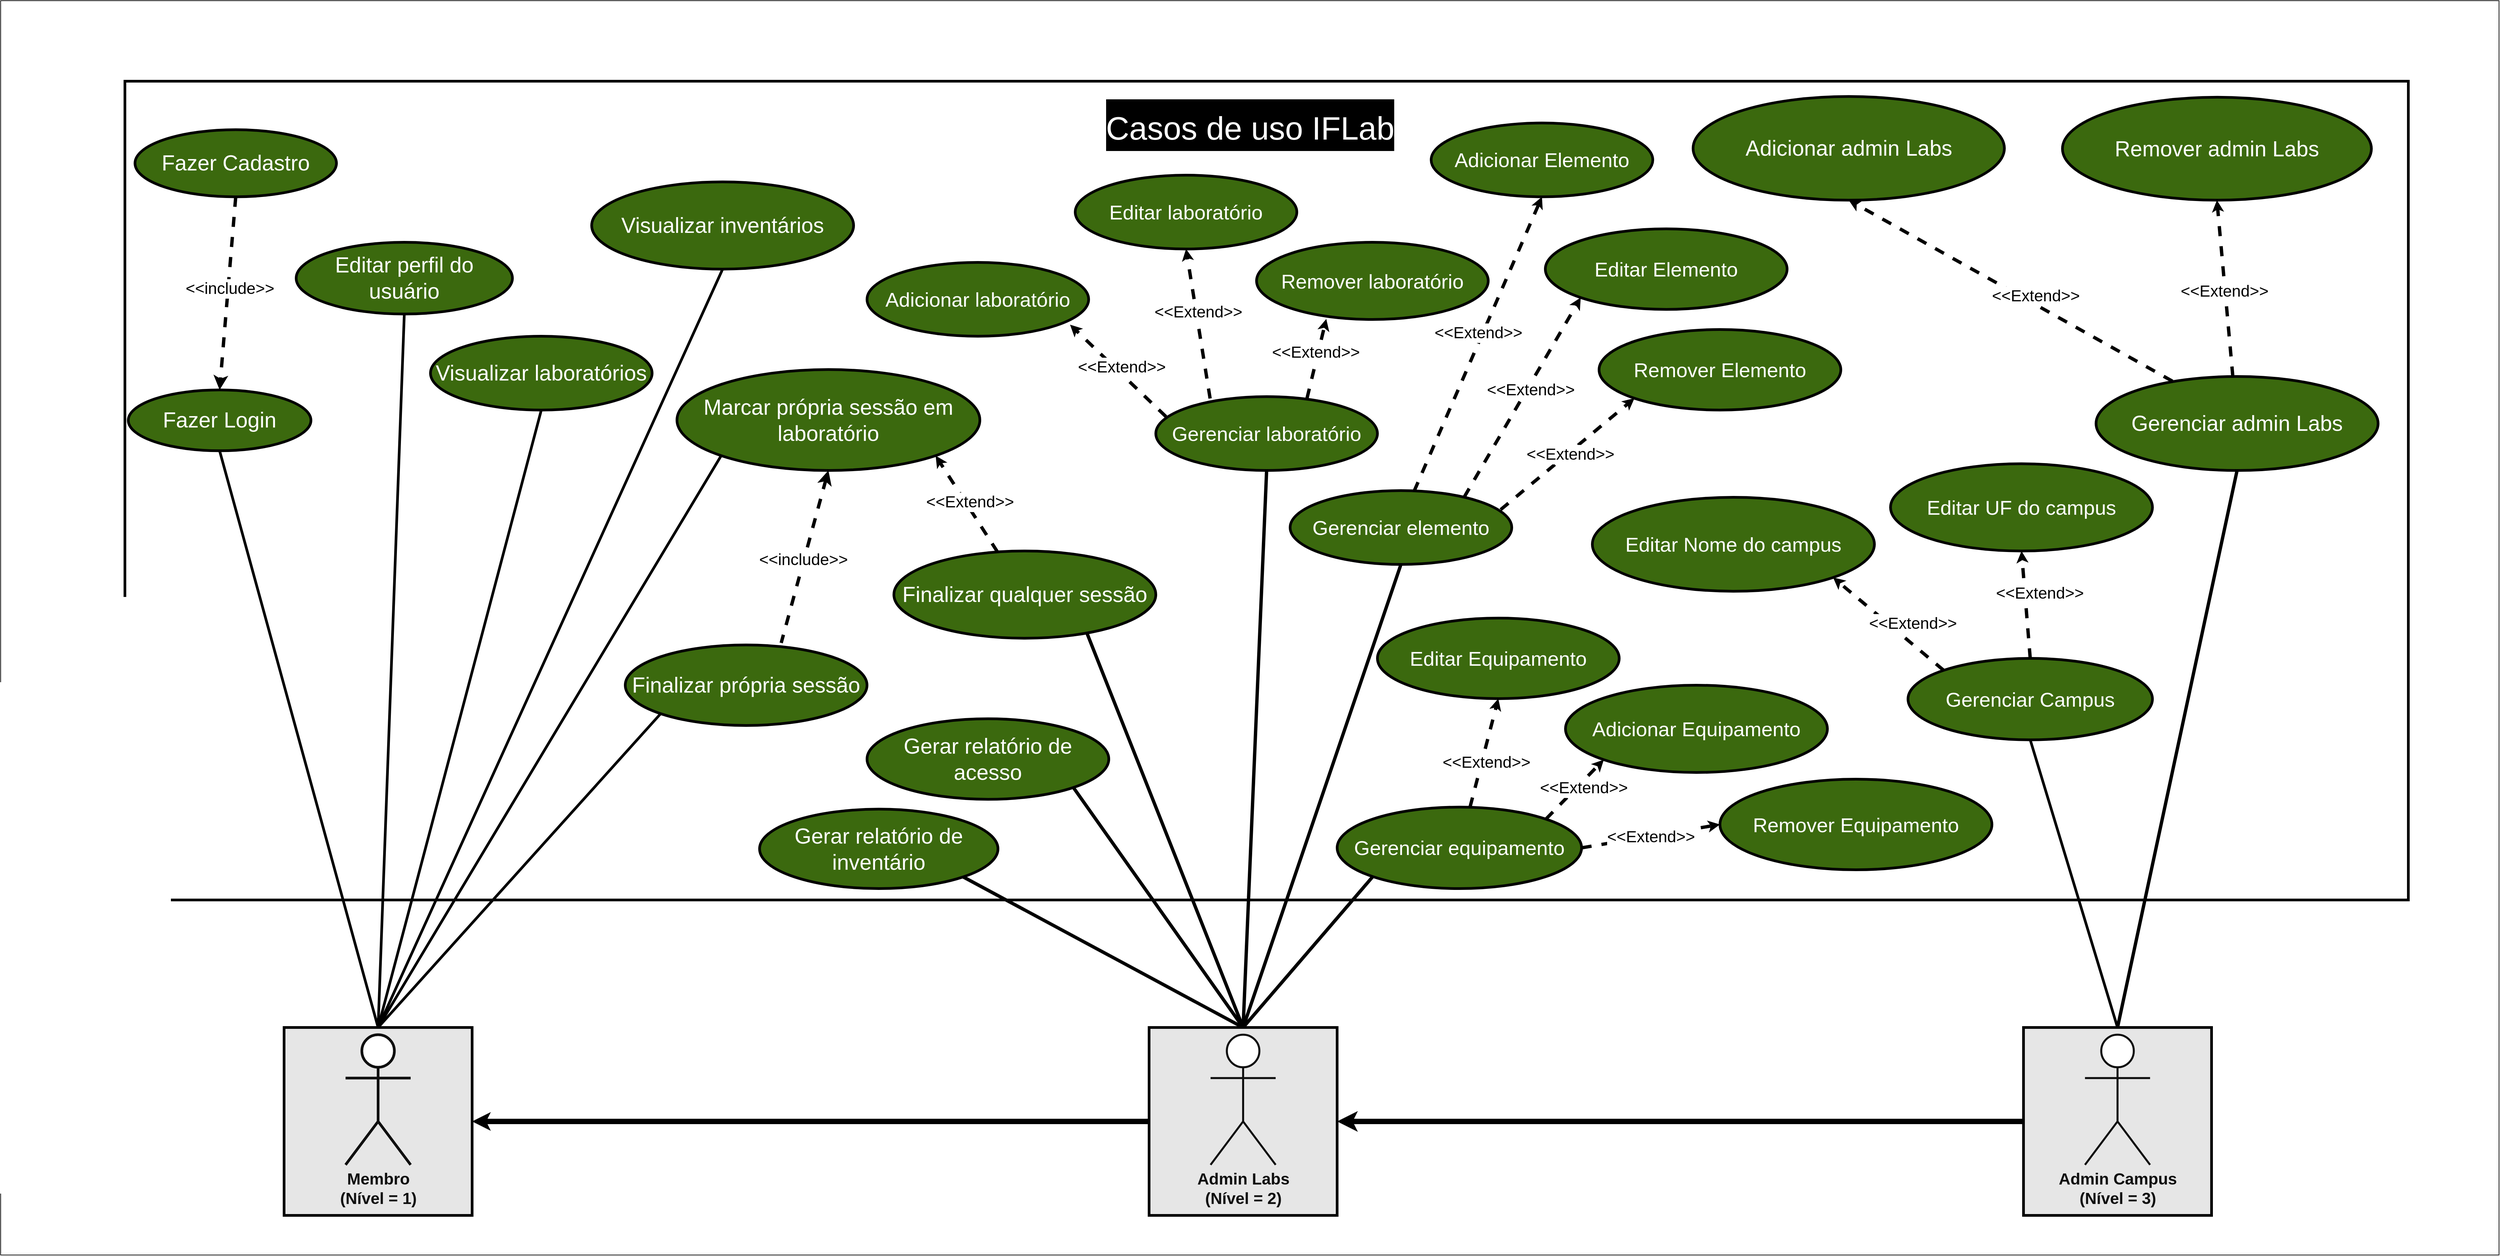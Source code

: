<mxfile>
    <diagram name="Página-1" id="k0K56xFF2GUSqC4ekMbd">
        <mxGraphModel dx="4496" dy="683" grid="1" gridSize="10" guides="1" tooltips="1" connect="1" arrows="1" fold="1" page="1" pageScale="1" pageWidth="827" pageHeight="1169" math="0" shadow="0">
            <root>
                <mxCell id="0"/>
                <mxCell id="1" parent="0"/>
                <mxCell id="160" value="" style="rounded=0;whiteSpace=wrap;html=1;fontSize=24;container=0;" parent="1" vertex="1">
                    <mxGeometry x="-3300" y="300" width="3720" height="1869" as="geometry"/>
                </mxCell>
                <mxCell id="iV3qStHiX3I9z14rUc0y-1" value="" style="whiteSpace=wrap;html=1;rounded=0;container=0;strokeWidth=4;fillColor=default;" parent="1" vertex="1">
                    <mxGeometry x="-3115" y="420" width="3400" height="1220" as="geometry"/>
                </mxCell>
                <mxCell id="3" value="&lt;font style=&quot;font-size: 48px;&quot;&gt;Casos de uso IFLab&lt;/font&gt;" style="text;html=1;align=center;verticalAlign=middle;resizable=0;points=[];autosize=1;strokeColor=none;fillColor=none;fontSize=64;container=0;fontColor=#FFFFFF;fontStyle=0;labelBackgroundColor=#000000;" parent="1" vertex="1">
                    <mxGeometry x="-1665" y="440" width="450" height="90" as="geometry"/>
                </mxCell>
                <mxCell id="43" value="&lt;div style=&quot;font-size: 32px;&quot;&gt;Fazer Login&lt;/div&gt;" style="ellipse;whiteSpace=wrap;html=1;aspect=fixed;fontSize=32;movable=1;resizable=1;rotatable=1;deletable=1;editable=1;connectable=1;container=0;fillColor=#3B690E;fontColor=#ffffff;strokeColor=#000000;strokeWidth=4;" parent="1" vertex="1">
                    <mxGeometry x="-3110" y="880" width="272" height="90.67" as="geometry"/>
                </mxCell>
                <mxCell id="44" value="Editar perfil do usuário" style="ellipse;whiteSpace=wrap;html=1;aspect=fixed;fontSize=32;movable=1;resizable=1;rotatable=1;deletable=1;editable=1;connectable=1;container=0;fillColor=#3B690E;fontColor=#ffffff;strokeColor=#000000;strokeWidth=4;" parent="1" vertex="1">
                    <mxGeometry x="-2860" y="660" width="322" height="106.93" as="geometry"/>
                </mxCell>
                <mxCell id="45" value="Visualizar laboratórios" style="ellipse;whiteSpace=wrap;html=1;aspect=fixed;fontSize=32;movable=1;resizable=1;rotatable=1;deletable=1;editable=1;connectable=1;container=0;fillColor=#3B690E;fontColor=#ffffff;strokeColor=#000000;strokeWidth=4;" parent="1" vertex="1">
                    <mxGeometry x="-2660" y="800" width="330" height="110" as="geometry"/>
                </mxCell>
                <mxCell id="46" value="Visualizar inventários" style="ellipse;whiteSpace=wrap;html=1;aspect=fixed;fontSize=32;movable=1;resizable=1;rotatable=1;deletable=1;editable=1;connectable=1;container=0;fillColor=#3B690E;fontColor=#ffffff;strokeColor=#000000;strokeWidth=4;" parent="1" vertex="1">
                    <mxGeometry x="-2420" y="570" width="390" height="130" as="geometry"/>
                </mxCell>
                <mxCell id="47" value="Marcar própria sessão em laboratório" style="ellipse;whiteSpace=wrap;html=1;aspect=fixed;fontSize=32;movable=1;resizable=1;rotatable=1;deletable=1;editable=1;connectable=1;container=0;fillColor=#3B690E;fontColor=#ffffff;strokeColor=#000000;strokeWidth=4;" parent="1" vertex="1">
                    <mxGeometry x="-2293" y="849.66" width="451.02" height="150.34" as="geometry"/>
                </mxCell>
                <mxCell id="52" style="html=1;entryX=0.5;entryY=1;entryDx=0;entryDy=0;strokeWidth=4;fontSize=24;endArrow=none;endFill=0;startSize=6;endSize=2;elbow=vertical;exitX=0.5;exitY=0;exitDx=0;exitDy=0;movable=1;resizable=1;rotatable=1;deletable=1;editable=1;connectable=1;" parent="1" source="18" target="43" edge="1">
                    <mxGeometry relative="1" as="geometry"/>
                </mxCell>
                <mxCell id="53" style="edgeStyle=none;html=1;entryX=0.5;entryY=1;entryDx=0;entryDy=0;strokeWidth=4;fontSize=24;endArrow=none;endFill=0;startSize=6;endSize=2;elbow=vertical;exitX=0.5;exitY=0;exitDx=0;exitDy=0;movable=1;resizable=1;rotatable=1;deletable=1;editable=1;connectable=1;" parent="1" source="18" target="44" edge="1">
                    <mxGeometry relative="1" as="geometry"/>
                </mxCell>
                <mxCell id="54" style="edgeStyle=none;html=1;entryX=0.5;entryY=1;entryDx=0;entryDy=0;strokeWidth=4;fontSize=24;endArrow=none;endFill=0;startSize=6;endSize=2;elbow=vertical;exitX=0.5;exitY=0;exitDx=0;exitDy=0;movable=1;resizable=1;rotatable=1;deletable=1;editable=1;connectable=1;" parent="1" source="18" target="45" edge="1">
                    <mxGeometry relative="1" as="geometry"/>
                </mxCell>
                <mxCell id="55" style="edgeStyle=none;html=1;strokeWidth=4;fontSize=24;endArrow=none;endFill=0;startSize=6;endSize=2;elbow=vertical;exitX=0.5;exitY=0;exitDx=0;exitDy=0;entryX=0.5;entryY=1;entryDx=0;entryDy=0;movable=1;resizable=1;rotatable=1;deletable=1;editable=1;connectable=1;" parent="1" source="18" target="46" edge="1">
                    <mxGeometry relative="1" as="geometry"/>
                </mxCell>
                <mxCell id="56" style="edgeStyle=none;html=1;entryX=0;entryY=1;entryDx=0;entryDy=0;strokeWidth=4;fontSize=24;endArrow=none;endFill=0;startSize=6;endSize=2;elbow=vertical;exitX=0.5;exitY=0;exitDx=0;exitDy=0;movable=1;resizable=1;rotatable=1;deletable=1;editable=1;connectable=1;" parent="1" source="18" target="47" edge="1">
                    <mxGeometry relative="1" as="geometry"/>
                </mxCell>
                <mxCell id="58" value="&amp;lt;&amp;lt;include&amp;gt;&amp;gt;" style="html=1;verticalAlign=bottom;labelBackgroundColor=default;endArrow=classic;endFill=1;dashed=1;rounded=0;exitX=0.5;exitY=1;exitDx=0;exitDy=0;entryX=0.5;entryY=0;entryDx=0;entryDy=0;strokeWidth=5;fontSize=24;movable=1;resizable=1;rotatable=1;deletable=1;editable=1;connectable=1;startArrow=none;startFill=0;" parent="1" source="59" target="43" edge="1">
                    <mxGeometry x="0.064" y="4" width="160" relative="1" as="geometry">
                        <mxPoint x="-2584.38" y="776.994" as="sourcePoint"/>
                        <mxPoint x="-2658" y="835.0" as="targetPoint"/>
                        <mxPoint as="offset"/>
                    </mxGeometry>
                </mxCell>
                <mxCell id="59" value="&lt;div style=&quot;font-size: 32px;&quot;&gt;Fazer Cadastro&lt;/div&gt;" style="ellipse;whiteSpace=wrap;html=1;aspect=fixed;fontSize=32;movable=1;resizable=1;rotatable=1;deletable=1;editable=1;connectable=1;container=0;fillColor=#3B690E;fontColor=#ffffff;strokeColor=#000000;strokeWidth=4;" parent="1" vertex="1">
                    <mxGeometry x="-3100" y="492.26" width="300" height="100" as="geometry"/>
                </mxCell>
                <mxCell id="61" value="&amp;lt;&amp;lt;include&amp;gt;&amp;gt;" style="html=1;verticalAlign=bottom;labelBackgroundColor=default;endArrow=none;endFill=0;dashed=1;rounded=0;strokeWidth=5;fontSize=24;exitX=0.5;exitY=1;exitDx=0;exitDy=0;movable=1;resizable=1;rotatable=1;deletable=1;editable=1;connectable=1;startArrow=classic;startFill=1;entryX=0.645;entryY=-0.025;entryDx=0;entryDy=0;entryPerimeter=0;" parent="1" source="47" target="62" edge="1">
                    <mxGeometry x="0.162" y="3" width="160" relative="1" as="geometry">
                        <mxPoint x="-2368" y="1400" as="sourcePoint"/>
                        <mxPoint x="-2911" y="785" as="targetPoint"/>
                        <mxPoint as="offset"/>
                    </mxGeometry>
                </mxCell>
                <mxCell id="62" value="Finalizar própria sessão" style="ellipse;whiteSpace=wrap;html=1;aspect=fixed;fontSize=32;movable=1;resizable=1;rotatable=1;deletable=1;editable=1;connectable=1;container=0;fillColor=#3B690E;fontColor=#ffffff;strokeColor=#000000;strokeWidth=4;" parent="1" vertex="1">
                    <mxGeometry x="-2370" y="1260" width="360" height="120" as="geometry"/>
                </mxCell>
                <mxCell id="70" value="Finalizar qualquer sessão" style="ellipse;whiteSpace=wrap;html=1;aspect=fixed;fontSize=32;movable=1;resizable=1;rotatable=1;deletable=1;editable=1;connectable=1;container=0;fillColor=#3B690E;fontColor=#ffffff;strokeColor=#000000;strokeWidth=4;" parent="1" vertex="1">
                    <mxGeometry x="-1970" y="1120" width="390" height="130" as="geometry"/>
                </mxCell>
                <mxCell id="71" style="html=1;entryX=0.737;entryY=0.941;entryDx=0;entryDy=0;labelBackgroundColor=default;strokeWidth=5;fontSize=25;endArrow=none;endFill=0;startSize=6;endSize=2;elbow=vertical;exitX=0.5;exitY=0;exitDx=0;exitDy=0;movable=1;resizable=1;rotatable=1;deletable=1;editable=1;connectable=1;entryPerimeter=0;" parent="1" source="15" target="70" edge="1">
                    <mxGeometry relative="1" as="geometry"/>
                </mxCell>
                <mxCell id="73" value="&amp;lt;&amp;lt;Extend&amp;gt;&amp;gt;" style="html=1;verticalAlign=bottom;labelBackgroundColor=default;endArrow=classic;endFill=1;dashed=1;strokeWidth=5;fontSize=24;startSize=6;endSize=2;elbow=vertical;entryX=1;entryY=1;entryDx=0;entryDy=0;movable=1;resizable=1;rotatable=1;deletable=1;editable=1;connectable=1;startArrow=none;startFill=0;" parent="1" source="70" target="47" edge="1">
                    <mxGeometry x="-0.172" y="4" width="160" relative="1" as="geometry">
                        <mxPoint x="-2308" y="1450" as="sourcePoint"/>
                        <mxPoint x="-2038" y="1130" as="targetPoint"/>
                        <mxPoint as="offset"/>
                    </mxGeometry>
                </mxCell>
                <mxCell id="78" value="Gerar relatório de acesso" style="ellipse;whiteSpace=wrap;html=1;aspect=fixed;fontSize=32;movable=1;resizable=1;rotatable=1;deletable=1;editable=1;connectable=1;container=0;fillColor=#3B690E;fontColor=#ffffff;strokeColor=#000000;strokeWidth=4;" parent="1" vertex="1">
                    <mxGeometry x="-2010" y="1370" width="360" height="120" as="geometry"/>
                </mxCell>
                <mxCell id="79" value="Gerar relatório de inventário" style="ellipse;whiteSpace=wrap;html=1;aspect=fixed;fontSize=32;movable=1;resizable=1;rotatable=1;deletable=1;editable=1;connectable=1;container=0;fillColor=#3B690E;fontColor=#ffffff;strokeColor=#000000;strokeWidth=4;" parent="1" vertex="1">
                    <mxGeometry x="-2170" y="1504.67" width="355" height="118.33" as="geometry"/>
                </mxCell>
                <mxCell id="80" value="Adicionar laboratório" style="ellipse;whiteSpace=wrap;html=1;aspect=fixed;fontSize=30;movable=1;resizable=1;rotatable=1;deletable=1;editable=1;connectable=1;container=0;fillColor=#3B690E;fontColor=#ffffff;strokeColor=#000000;strokeWidth=4;" parent="1" vertex="1">
                    <mxGeometry x="-2010" y="690" width="330" height="110" as="geometry"/>
                </mxCell>
                <mxCell id="81" value="Remover laboratório" style="ellipse;whiteSpace=wrap;html=1;aspect=fixed;fontSize=30;movable=1;resizable=1;rotatable=1;deletable=1;editable=1;connectable=1;container=0;fillColor=#3B690E;fontColor=#ffffff;strokeColor=#000000;strokeWidth=4;" parent="1" vertex="1">
                    <mxGeometry x="-1430" y="660" width="345" height="115" as="geometry"/>
                </mxCell>
                <mxCell id="82" value="Editar laboratório" style="ellipse;whiteSpace=wrap;html=1;aspect=fixed;fontSize=30;movable=1;resizable=1;rotatable=1;deletable=1;editable=1;connectable=1;container=0;fillColor=#3B690E;fontColor=#ffffff;strokeColor=#000000;strokeWidth=4;" parent="1" vertex="1">
                    <mxGeometry x="-1700" y="560" width="330" height="110" as="geometry"/>
                </mxCell>
                <mxCell id="83" value="Adicionar Elemento" style="ellipse;whiteSpace=wrap;html=1;aspect=fixed;fontSize=30;movable=1;resizable=1;rotatable=1;deletable=1;editable=1;connectable=1;container=0;fillColor=#3B690E;fontColor=#ffffff;strokeColor=#000000;strokeWidth=4;" parent="1" vertex="1">
                    <mxGeometry x="-1170" y="482.26" width="330" height="110" as="geometry"/>
                </mxCell>
                <mxCell id="84" value="Remover Elemento" style="ellipse;whiteSpace=wrap;html=1;aspect=fixed;fontSize=30;movable=1;resizable=1;rotatable=1;deletable=1;editable=1;connectable=1;container=0;fillColor=#3B690E;fontColor=#ffffff;strokeColor=#000000;strokeWidth=4;" parent="1" vertex="1">
                    <mxGeometry x="-920" y="790" width="360" height="120" as="geometry"/>
                </mxCell>
                <mxCell id="85" value="Editar Elemento" style="ellipse;whiteSpace=wrap;html=1;aspect=fixed;fontSize=30;movable=1;resizable=1;rotatable=1;deletable=1;editable=1;connectable=1;container=0;fillColor=#3B690E;fontColor=#ffffff;strokeColor=#000000;strokeWidth=4;" parent="1" vertex="1">
                    <mxGeometry x="-1000" y="640" width="360" height="120" as="geometry"/>
                </mxCell>
                <mxCell id="86" value="Adicionar Equipamento" style="ellipse;whiteSpace=wrap;html=1;aspect=fixed;fontSize=30;movable=1;resizable=1;rotatable=1;deletable=1;editable=1;connectable=1;container=0;fillColor=#3B690E;fontColor=#ffffff;strokeColor=#000000;strokeWidth=4;" parent="1" vertex="1">
                    <mxGeometry x="-970" y="1320" width="390" height="130" as="geometry"/>
                </mxCell>
                <mxCell id="87" value="Remover Equipamento" style="ellipse;whiteSpace=wrap;html=1;aspect=fixed;fontSize=30;movable=1;resizable=1;rotatable=1;deletable=1;editable=1;connectable=1;container=0;fillColor=#3B690E;fontColor=#ffffff;strokeColor=#000000;strokeWidth=4;" parent="1" vertex="1">
                    <mxGeometry x="-740" y="1460" width="405" height="135" as="geometry"/>
                </mxCell>
                <mxCell id="88" value="Editar Equipamento" style="ellipse;whiteSpace=wrap;html=1;aspect=fixed;fontSize=30;movable=1;resizable=1;rotatable=1;deletable=1;editable=1;connectable=1;container=0;fillColor=#3B690E;fontColor=#ffffff;strokeColor=#000000;strokeWidth=4;" parent="1" vertex="1">
                    <mxGeometry x="-1250" y="1220" width="360" height="120" as="geometry"/>
                </mxCell>
                <mxCell id="96" style="edgeStyle=none;html=1;entryX=1;entryY=1;entryDx=0;entryDy=0;labelBackgroundColor=default;strokeWidth=5;fontSize=20;endArrow=none;endFill=0;startSize=6;endSize=2;elbow=vertical;exitX=0.5;exitY=0;exitDx=0;exitDy=0;movable=1;resizable=1;rotatable=1;deletable=1;editable=1;connectable=1;" parent="1" source="15" target="79" edge="1">
                    <mxGeometry relative="1" as="geometry">
                        <mxPoint x="-2058" y="1640" as="sourcePoint"/>
                    </mxGeometry>
                </mxCell>
                <mxCell id="97" style="edgeStyle=none;html=1;entryX=1;entryY=1;entryDx=0;entryDy=0;labelBackgroundColor=default;strokeWidth=5;fontSize=20;endArrow=none;endFill=0;startSize=6;endSize=2;elbow=vertical;exitX=0.5;exitY=0;exitDx=0;exitDy=0;movable=1;resizable=1;rotatable=1;deletable=1;editable=1;connectable=1;" parent="1" source="15" target="78" edge="1">
                    <mxGeometry relative="1" as="geometry"/>
                </mxCell>
                <mxCell id="113" value="Gerenciar admin Labs" style="ellipse;whiteSpace=wrap;html=1;aspect=fixed;fontSize=32;movable=1;resizable=1;rotatable=1;deletable=1;editable=1;connectable=1;container=0;fillColor=#3B690E;fontColor=#ffffff;strokeColor=#000000;strokeWidth=4;" parent="1" vertex="1">
                    <mxGeometry x="-180" y="860" width="420" height="140" as="geometry"/>
                </mxCell>
                <mxCell id="115" style="edgeStyle=none;html=1;entryX=0.5;entryY=1;entryDx=0;entryDy=0;labelBackgroundColor=default;strokeWidth=5;fontSize=20;endArrow=none;endFill=0;startSize=6;endSize=2;elbow=vertical;exitX=0.5;exitY=0;exitDx=0;exitDy=0;movable=1;resizable=1;rotatable=1;deletable=1;editable=1;connectable=1;" parent="1" source="8" target="113" edge="1">
                    <mxGeometry relative="1" as="geometry"/>
                </mxCell>
                <mxCell id="128" value="Gerenciar laboratório" style="ellipse;whiteSpace=wrap;html=1;aspect=fixed;fontSize=30;movable=1;resizable=1;rotatable=1;deletable=1;editable=1;connectable=1;container=0;fillColor=#3B690E;fontColor=#ffffff;strokeColor=#000000;strokeWidth=4;" parent="1" vertex="1">
                    <mxGeometry x="-1580" y="890" width="330" height="110" as="geometry"/>
                </mxCell>
                <mxCell id="129" value="&amp;lt;&amp;lt;Extend&amp;gt;&amp;gt;" style="html=1;verticalAlign=bottom;labelBackgroundColor=default;endArrow=classic;endFill=1;dashed=1;strokeWidth=5;fontSize=24;startSize=6;endSize=2;elbow=vertical;exitX=0.046;exitY=0.271;exitDx=0;exitDy=0;entryX=0.916;entryY=0.843;entryDx=0;entryDy=0;movable=1;resizable=1;rotatable=1;deletable=1;editable=1;connectable=1;startArrow=none;startFill=0;exitPerimeter=0;entryPerimeter=0;" parent="1" source="128" target="80" edge="1">
                    <mxGeometry x="-0.12" y="5" width="160" relative="1" as="geometry">
                        <mxPoint x="-1378" y="970" as="sourcePoint"/>
                        <mxPoint x="-1218" y="970" as="targetPoint"/>
                        <mxPoint as="offset"/>
                    </mxGeometry>
                </mxCell>
                <mxCell id="130" value="&amp;lt;&amp;lt;Extend&amp;gt;&amp;gt;" style="html=1;verticalAlign=bottom;labelBackgroundColor=default;endArrow=classic;endFill=1;dashed=1;strokeWidth=5;fontSize=24;startSize=6;endSize=2;elbow=vertical;entryX=0.301;entryY=0.993;entryDx=0;entryDy=0;movable=1;resizable=1;rotatable=1;deletable=1;editable=1;connectable=1;entryPerimeter=0;exitX=0.682;exitY=0.025;exitDx=0;exitDy=0;exitPerimeter=0;" parent="1" source="128" target="81" edge="1">
                    <mxGeometry x="-0.14" y="-1" width="160" relative="1" as="geometry">
                        <mxPoint x="-1648" y="800" as="sourcePoint"/>
                        <mxPoint x="-1572.853" y="901.716" as="targetPoint"/>
                        <mxPoint y="-1" as="offset"/>
                    </mxGeometry>
                </mxCell>
                <mxCell id="131" value="&amp;lt;&amp;lt;Extend&amp;gt;&amp;gt;" style="html=1;verticalAlign=bottom;labelBackgroundColor=default;endArrow=classic;endFill=1;dashed=1;strokeWidth=5;fontSize=24;startSize=6;endSize=2;elbow=vertical;exitX=0.245;exitY=0.025;exitDx=0;exitDy=0;entryX=0.5;entryY=1;entryDx=0;entryDy=0;movable=1;resizable=1;rotatable=1;deletable=1;editable=1;connectable=1;exitPerimeter=0;" parent="1" source="128" target="82" edge="1">
                    <mxGeometry width="160" relative="1" as="geometry">
                        <mxPoint x="-1278" y="810" as="sourcePoint"/>
                        <mxPoint x="-1403.147" y="901.716" as="targetPoint"/>
                    </mxGeometry>
                </mxCell>
                <mxCell id="132" style="edgeStyle=none;html=1;exitX=0.5;exitY=0;exitDx=0;exitDy=0;entryX=0.5;entryY=1;entryDx=0;entryDy=0;labelBackgroundColor=default;strokeWidth=5;fontSize=20;endArrow=none;endFill=0;startSize=6;endSize=2;elbow=vertical;movable=1;resizable=1;rotatable=1;deletable=1;editable=1;connectable=1;" parent="1" source="15" target="128" edge="1">
                    <mxGeometry relative="1" as="geometry"/>
                </mxCell>
                <mxCell id="133" value="Gerenciar elemento" style="ellipse;whiteSpace=wrap;html=1;aspect=fixed;fontSize=30;movable=1;resizable=1;rotatable=1;deletable=1;editable=1;connectable=1;container=0;fillColor=#3B690E;fontColor=#ffffff;strokeColor=#000000;strokeWidth=4;" parent="1" vertex="1">
                    <mxGeometry x="-1380" y="1030" width="330" height="110" as="geometry"/>
                </mxCell>
                <mxCell id="135" value="&amp;lt;&amp;lt;Extend&amp;gt;&amp;gt;" style="html=1;verticalAlign=bottom;labelBackgroundColor=default;endArrow=classic;endFill=1;dashed=1;strokeWidth=5;fontSize=24;startSize=6;endSize=2;elbow=vertical;exitX=0.95;exitY=0.258;exitDx=0;exitDy=0;entryX=0;entryY=1;entryDx=0;entryDy=0;movable=1;resizable=1;rotatable=1;deletable=1;editable=1;connectable=1;startArrow=none;startFill=0;exitPerimeter=0;" parent="1" source="133" target="84" edge="1">
                    <mxGeometry x="-0.062" y="-16" width="160" relative="1" as="geometry">
                        <mxPoint x="-1318" y="800" as="sourcePoint"/>
                        <mxPoint x="-1403.147" y="901.716" as="targetPoint"/>
                        <mxPoint as="offset"/>
                    </mxGeometry>
                </mxCell>
                <mxCell id="136" value="&amp;lt;&amp;lt;Extend&amp;gt;&amp;gt;" style="html=1;verticalAlign=bottom;labelBackgroundColor=default;endArrow=classic;endFill=1;dashed=1;strokeWidth=5;fontSize=24;startSize=6;endSize=2;elbow=vertical;exitX=0.785;exitY=0.09;exitDx=0;exitDy=0;movable=1;resizable=1;rotatable=1;deletable=1;editable=1;connectable=1;startArrow=none;startFill=0;entryX=0;entryY=1;entryDx=0;entryDy=0;exitPerimeter=0;" parent="1" source="133" target="85" edge="1">
                    <mxGeometry x="0.005" y="-13" width="160" relative="1" as="geometry">
                        <mxPoint x="-812.853" y="928.284" as="sourcePoint"/>
                        <mxPoint x="-1038" y="970" as="targetPoint"/>
                        <mxPoint as="offset"/>
                    </mxGeometry>
                </mxCell>
                <mxCell id="137" value="&amp;lt;&amp;lt;Extend&amp;gt;&amp;gt;" style="html=1;verticalAlign=bottom;labelBackgroundColor=default;endArrow=classic;endFill=1;dashed=1;strokeWidth=5;fontSize=24;startSize=6;endSize=2;elbow=vertical;movable=1;resizable=1;rotatable=1;deletable=1;editable=1;connectable=1;startArrow=none;startFill=0;entryX=0.5;entryY=1;entryDx=0;entryDy=0;exitX=0.559;exitY=0.011;exitDx=0;exitDy=0;exitPerimeter=0;" parent="1" source="133" target="83" edge="1">
                    <mxGeometry width="160" relative="1" as="geometry">
                        <mxPoint x="-1020" y="960" as="sourcePoint"/>
                        <mxPoint x="-1168" y="980" as="targetPoint"/>
                    </mxGeometry>
                </mxCell>
                <mxCell id="138" value="Gerenciar equipamento" style="ellipse;whiteSpace=wrap;html=1;aspect=fixed;fontSize=30;movable=1;resizable=1;rotatable=1;deletable=1;editable=1;connectable=1;container=0;fillColor=#3B690E;fontColor=#ffffff;strokeColor=#000000;strokeWidth=4;" parent="1" vertex="1">
                    <mxGeometry x="-1310" y="1501.66" width="364" height="121.34" as="geometry"/>
                </mxCell>
                <mxCell id="139" value="&amp;lt;&amp;lt;Extend&amp;gt;&amp;gt;" style="html=1;verticalAlign=bottom;labelBackgroundColor=default;endArrow=classic;endFill=1;dashed=1;strokeWidth=5;fontSize=24;startSize=6;endSize=2;elbow=vertical;entryX=0.5;entryY=1;entryDx=0;entryDy=0;movable=1;resizable=1;rotatable=1;deletable=1;editable=1;connectable=1;startArrow=none;startFill=0;" parent="1" source="138" target="88" edge="1">
                    <mxGeometry x="-0.356" y="-11" width="160" relative="1" as="geometry">
                        <mxPoint x="-898" y="890" as="sourcePoint"/>
                        <mxPoint x="-1038" y="925" as="targetPoint"/>
                        <mxPoint as="offset"/>
                    </mxGeometry>
                </mxCell>
                <mxCell id="140" value="&amp;lt;&amp;lt;Extend&amp;gt;&amp;gt;" style="html=1;verticalAlign=bottom;labelBackgroundColor=default;endArrow=classic;endFill=1;dashed=1;strokeWidth=5;fontSize=24;startSize=6;endSize=2;elbow=vertical;exitX=1;exitY=0;exitDx=0;exitDy=0;movable=1;resizable=1;rotatable=1;deletable=1;editable=1;connectable=1;startArrow=none;startFill=0;entryX=0;entryY=1;entryDx=0;entryDy=0;" parent="1" source="138" target="86" edge="1">
                    <mxGeometry x="-0.022" y="-20" width="160" relative="1" as="geometry">
                        <mxPoint x="-898" y="1000" as="sourcePoint"/>
                        <mxPoint x="-990.053" y="1092.053" as="targetPoint"/>
                        <mxPoint as="offset"/>
                    </mxGeometry>
                </mxCell>
                <mxCell id="141" value="&amp;lt;&amp;lt;Extend&amp;gt;&amp;gt;" style="html=1;verticalAlign=bottom;labelBackgroundColor=default;endArrow=classic;endFill=1;dashed=1;strokeWidth=5;fontSize=24;startSize=6;endSize=2;elbow=vertical;entryX=0;entryY=0.5;entryDx=0;entryDy=0;movable=1;resizable=1;rotatable=1;deletable=1;editable=1;connectable=1;startArrow=none;startFill=0;exitX=1;exitY=0.5;exitDx=0;exitDy=0;" parent="1" source="138" target="87" edge="1">
                    <mxGeometry x="-0.022" y="-17" width="160" relative="1" as="geometry">
                        <mxPoint x="-810" y="1540" as="sourcePoint"/>
                        <mxPoint x="-908" y="1130" as="targetPoint"/>
                        <mxPoint y="1" as="offset"/>
                    </mxGeometry>
                </mxCell>
                <mxCell id="143" style="edgeStyle=none;html=1;exitX=0.5;exitY=0;exitDx=0;exitDy=0;entryX=0;entryY=1;entryDx=0;entryDy=0;labelBackgroundColor=default;strokeWidth=5;fontSize=20;endArrow=none;endFill=0;startSize=6;endSize=2;elbow=vertical;movable=1;resizable=1;rotatable=1;deletable=1;editable=1;connectable=1;" parent="1" source="15" target="138" edge="1">
                    <mxGeometry relative="1" as="geometry"/>
                </mxCell>
                <mxCell id="145" value="Adicionar admin Labs" style="ellipse;whiteSpace=wrap;html=1;aspect=fixed;fontSize=32;movable=1;resizable=1;rotatable=1;deletable=1;editable=1;connectable=1;container=0;fillColor=#3B690E;fontColor=#ffffff;strokeColor=#000000;strokeWidth=4;" parent="1" vertex="1">
                    <mxGeometry x="-780" y="442.75" width="463.54" height="154.51" as="geometry"/>
                </mxCell>
                <mxCell id="146" value="Remover admin Labs" style="ellipse;whiteSpace=wrap;html=1;aspect=fixed;fontSize=32;movable=1;resizable=1;rotatable=1;deletable=1;editable=1;connectable=1;container=0;fillColor=#3B690E;fontColor=#ffffff;strokeColor=#000000;strokeWidth=4;" parent="1" vertex="1">
                    <mxGeometry x="-230" y="443.93" width="460" height="153.33" as="geometry"/>
                </mxCell>
                <mxCell id="147" value="&amp;lt;&amp;lt;Extend&amp;gt;&amp;gt;" style="html=1;verticalAlign=bottom;labelBackgroundColor=default;endArrow=classic;endFill=1;dashed=1;strokeWidth=5;fontSize=24;startSize=6;endSize=2;elbow=vertical;entryX=0.5;entryY=1;entryDx=0;entryDy=0;movable=1;resizable=1;rotatable=1;deletable=1;editable=1;connectable=1;startArrow=none;startFill=0;" parent="1" source="113" target="146" edge="1">
                    <mxGeometry x="-0.162" y="3" width="160" relative="1" as="geometry">
                        <mxPoint x="-168.001" y="1061.295" as="sourcePoint"/>
                        <mxPoint x="-8.583" y="960.004" as="targetPoint"/>
                        <mxPoint as="offset"/>
                    </mxGeometry>
                </mxCell>
                <mxCell id="148" value="&amp;lt;&amp;lt;Extend&amp;gt;&amp;gt;" style="html=1;verticalAlign=bottom;labelBackgroundColor=default;endArrow=classic;endFill=1;dashed=1;strokeWidth=5;fontSize=24;startSize=6;endSize=2;elbow=vertical;entryX=0.5;entryY=1;entryDx=0;entryDy=0;exitX=0.271;exitY=0.05;exitDx=0;exitDy=0;movable=1;resizable=1;rotatable=1;deletable=1;editable=1;connectable=1;startArrow=none;startFill=0;exitPerimeter=0;" parent="1" source="113" target="145" edge="1">
                    <mxGeometry x="-0.162" y="3" width="160" relative="1" as="geometry">
                        <mxPoint x="-53.147" y="1211.716" as="sourcePoint"/>
                        <mxPoint x="17.147" y="1078.284" as="targetPoint"/>
                        <mxPoint as="offset"/>
                    </mxGeometry>
                </mxCell>
                <mxCell id="155" style="edgeStyle=none;html=1;entryX=0;entryY=1;entryDx=0;entryDy=0;fontSize=24;startArrow=none;startFill=0;endArrow=none;endFill=0;strokeWidth=4;exitX=0.5;exitY=0;exitDx=0;exitDy=0;" parent="1" source="18" target="62" edge="1">
                    <mxGeometry relative="1" as="geometry"/>
                </mxCell>
                <mxCell id="144" style="edgeStyle=none;html=1;exitX=0.5;exitY=1;exitDx=0;exitDy=0;entryX=0.5;entryY=0;entryDx=0;entryDy=0;labelBackgroundColor=default;strokeWidth=5;fontSize=20;endArrow=none;endFill=0;startSize=6;endSize=2;elbow=vertical;movable=1;resizable=1;rotatable=1;deletable=1;editable=1;connectable=1;" parent="1" source="133" target="15" edge="1">
                    <mxGeometry relative="1" as="geometry"/>
                </mxCell>
                <mxCell id="20" style="edgeStyle=none;html=1;entryX=1;entryY=0.5;entryDx=0;entryDy=0;fontSize=24;strokeWidth=8;endSize=5;movable=1;resizable=1;rotatable=1;deletable=1;editable=1;connectable=1;" parent="1" source="8" target="15" edge="1">
                    <mxGeometry relative="1" as="geometry"/>
                </mxCell>
                <mxCell id="21" style="edgeStyle=none;html=1;entryX=1;entryY=0.5;entryDx=0;entryDy=0;strokeWidth=8;fontSize=24;endSize=2;startSize=6;movable=1;resizable=1;rotatable=1;deletable=1;editable=1;connectable=1;" parent="1" source="15" target="18" edge="1">
                    <mxGeometry relative="1" as="geometry"/>
                </mxCell>
                <mxCell id="162" value="" style="group;strokeWidth=8;fontColor=#1A37F0;" parent="1" vertex="1" connectable="0">
                    <mxGeometry x="-288" y="1830" width="280" height="280" as="geometry"/>
                </mxCell>
                <mxCell id="8" value="" style="whiteSpace=wrap;html=1;aspect=fixed;shadow=0;glass=0;rounded=0;movable=1;resizable=1;rotatable=1;deletable=1;editable=1;connectable=1;container=0;strokeWidth=4;fillColor=#E6E6E6;" parent="162" vertex="1">
                    <mxGeometry width="280" height="280" as="geometry"/>
                </mxCell>
                <mxCell id="9" value="&lt;b&gt;Admin Campus&lt;br&gt;(Nível = 3)&lt;/b&gt;" style="shape=umlActor;verticalLabelPosition=bottom;verticalAlign=top;html=1;outlineConnect=0;aspect=fixed;fontSize=24;movable=1;resizable=1;rotatable=1;deletable=1;editable=1;connectable=1;container=0;strokeColor=#0F0F0F;fillColor=#FFFFFF;strokeWidth=3;fontColor=#0F0F0F;" parent="162" vertex="1">
                    <mxGeometry x="91.538" y="10.769" width="96.923" height="193.846" as="geometry"/>
                </mxCell>
                <mxCell id="163" value="" style="group;strokeWidth=4;fillColor=#E6E6E6;fontColor=#1A37F0;strokeColor=#000000;fontStyle=1" parent="1" vertex="1" connectable="0">
                    <mxGeometry x="-1590" y="1830" width="280" height="280" as="geometry"/>
                </mxCell>
                <mxCell id="15" value="" style="whiteSpace=wrap;html=1;aspect=fixed;shadow=0;glass=0;rounded=0;movable=1;resizable=1;rotatable=1;deletable=1;editable=1;connectable=1;container=0;strokeWidth=4;fillColor=#E6E6E6;" parent="163" vertex="1">
                    <mxGeometry width="280" height="280" as="geometry"/>
                </mxCell>
                <mxCell id="16" value="Admin Labs&lt;br&gt;(Nível = 2)" style="shape=umlActor;verticalLabelPosition=bottom;verticalAlign=top;html=1;outlineConnect=0;aspect=fixed;fontSize=24;movable=1;resizable=1;rotatable=1;deletable=1;editable=1;connectable=1;container=0;strokeColor=#0F0F0F;strokeWidth=3;fillColor=#FFFFFF;fontColor=#0F0F0F;fontStyle=1" parent="163" vertex="1">
                    <mxGeometry x="91.538" y="10.769" width="96.923" height="193.846" as="geometry"/>
                </mxCell>
                <mxCell id="164" value="" style="group;strokeWidth=4;fontColor=#1A37F0;" parent="1" vertex="1" connectable="0">
                    <mxGeometry x="-2878" y="1830" width="280" height="280" as="geometry"/>
                </mxCell>
                <mxCell id="18" value="" style="whiteSpace=wrap;html=1;aspect=fixed;shadow=0;glass=0;rounded=0;movable=1;resizable=1;rotatable=1;deletable=1;editable=1;connectable=1;container=0;strokeWidth=4;fillColor=#E6E6E6;" parent="164" vertex="1">
                    <mxGeometry width="280" height="280" as="geometry"/>
                </mxCell>
                <mxCell id="19" value="Membro&lt;br&gt;(Nível = 1)" style="shape=umlActor;verticalLabelPosition=bottom;verticalAlign=top;html=1;outlineConnect=0;aspect=fixed;fontSize=24;movable=1;resizable=1;rotatable=1;deletable=1;editable=1;connectable=1;container=0;strokeColor=#0F0F0F;strokeWidth=4;fillColor=#FFFFFF;fontColor=#0F0F0F;fontStyle=1" parent="164" vertex="1">
                    <mxGeometry x="91.538" y="10.769" width="96.923" height="193.846" as="geometry"/>
                </mxCell>
                <mxCell id="171" value="Editar UF do campus" style="ellipse;whiteSpace=wrap;html=1;aspect=fixed;fontSize=30;movable=1;resizable=1;rotatable=1;deletable=1;editable=1;connectable=1;container=0;fillColor=#3B690E;fontColor=#ffffff;strokeColor=#000000;strokeWidth=4;" parent="1" vertex="1">
                    <mxGeometry x="-486" y="990" width="390" height="130" as="geometry"/>
                </mxCell>
                <mxCell id="173" value="Editar Nome do campus" style="ellipse;whiteSpace=wrap;html=1;aspect=fixed;fontSize=30;movable=1;resizable=1;rotatable=1;deletable=1;editable=1;connectable=1;container=0;fillColor=#3B690E;fontColor=#ffffff;strokeColor=#000000;strokeWidth=4;" parent="1" vertex="1">
                    <mxGeometry x="-930" y="1040" width="420" height="140" as="geometry"/>
                </mxCell>
                <mxCell id="174" value="Gerenciar Campus" style="ellipse;whiteSpace=wrap;html=1;aspect=fixed;fontSize=30;movable=1;resizable=1;rotatable=1;deletable=1;editable=1;connectable=1;container=0;fillColor=#3B690E;fontColor=#ffffff;strokeColor=#000000;strokeWidth=4;" parent="1" vertex="1">
                    <mxGeometry x="-460" y="1280.0" width="364" height="121.34" as="geometry"/>
                </mxCell>
                <mxCell id="175" value="&amp;lt;&amp;lt;Extend&amp;gt;&amp;gt;" style="html=1;verticalAlign=bottom;labelBackgroundColor=default;endArrow=classic;endFill=1;dashed=1;strokeWidth=5;fontSize=24;startSize=6;endSize=2;elbow=vertical;entryX=1;entryY=1;entryDx=0;entryDy=0;movable=1;resizable=1;rotatable=1;deletable=1;editable=1;connectable=1;startArrow=none;startFill=0;exitX=0;exitY=0;exitDx=0;exitDy=0;" parent="1" source="174" target="173" edge="1">
                    <mxGeometry x="-0.356" y="-11" width="160" relative="1" as="geometry">
                        <mxPoint x="1082" y="550" as="sourcePoint"/>
                        <mxPoint x="942" y="585" as="targetPoint"/>
                        <mxPoint as="offset"/>
                    </mxGeometry>
                </mxCell>
                <mxCell id="176" value="&amp;lt;&amp;lt;Extend&amp;gt;&amp;gt;" style="html=1;verticalAlign=bottom;labelBackgroundColor=default;endArrow=classic;endFill=1;dashed=1;strokeWidth=5;fontSize=24;startSize=6;endSize=2;elbow=vertical;exitX=0.5;exitY=0;exitDx=0;exitDy=0;movable=1;resizable=1;rotatable=1;deletable=1;editable=1;connectable=1;startArrow=none;startFill=0;entryX=0.5;entryY=1;entryDx=0;entryDy=0;" parent="1" source="174" target="171" edge="1">
                    <mxGeometry x="-0.022" y="-20" width="160" relative="1" as="geometry">
                        <mxPoint x="1082" y="660" as="sourcePoint"/>
                        <mxPoint x="989.947" y="752.053" as="targetPoint"/>
                        <mxPoint as="offset"/>
                    </mxGeometry>
                </mxCell>
                <mxCell id="178" style="edgeStyle=none;html=1;entryX=0.5;entryY=1;entryDx=0;entryDy=0;fontColor=#FFFFFF;strokeWidth=4;endArrow=none;endFill=0;exitX=0.5;exitY=0;exitDx=0;exitDy=0;" parent="1" source="8" target="174" edge="1">
                    <mxGeometry relative="1" as="geometry"/>
                </mxCell>
            </root>
        </mxGraphModel>
    </diagram>
</mxfile>